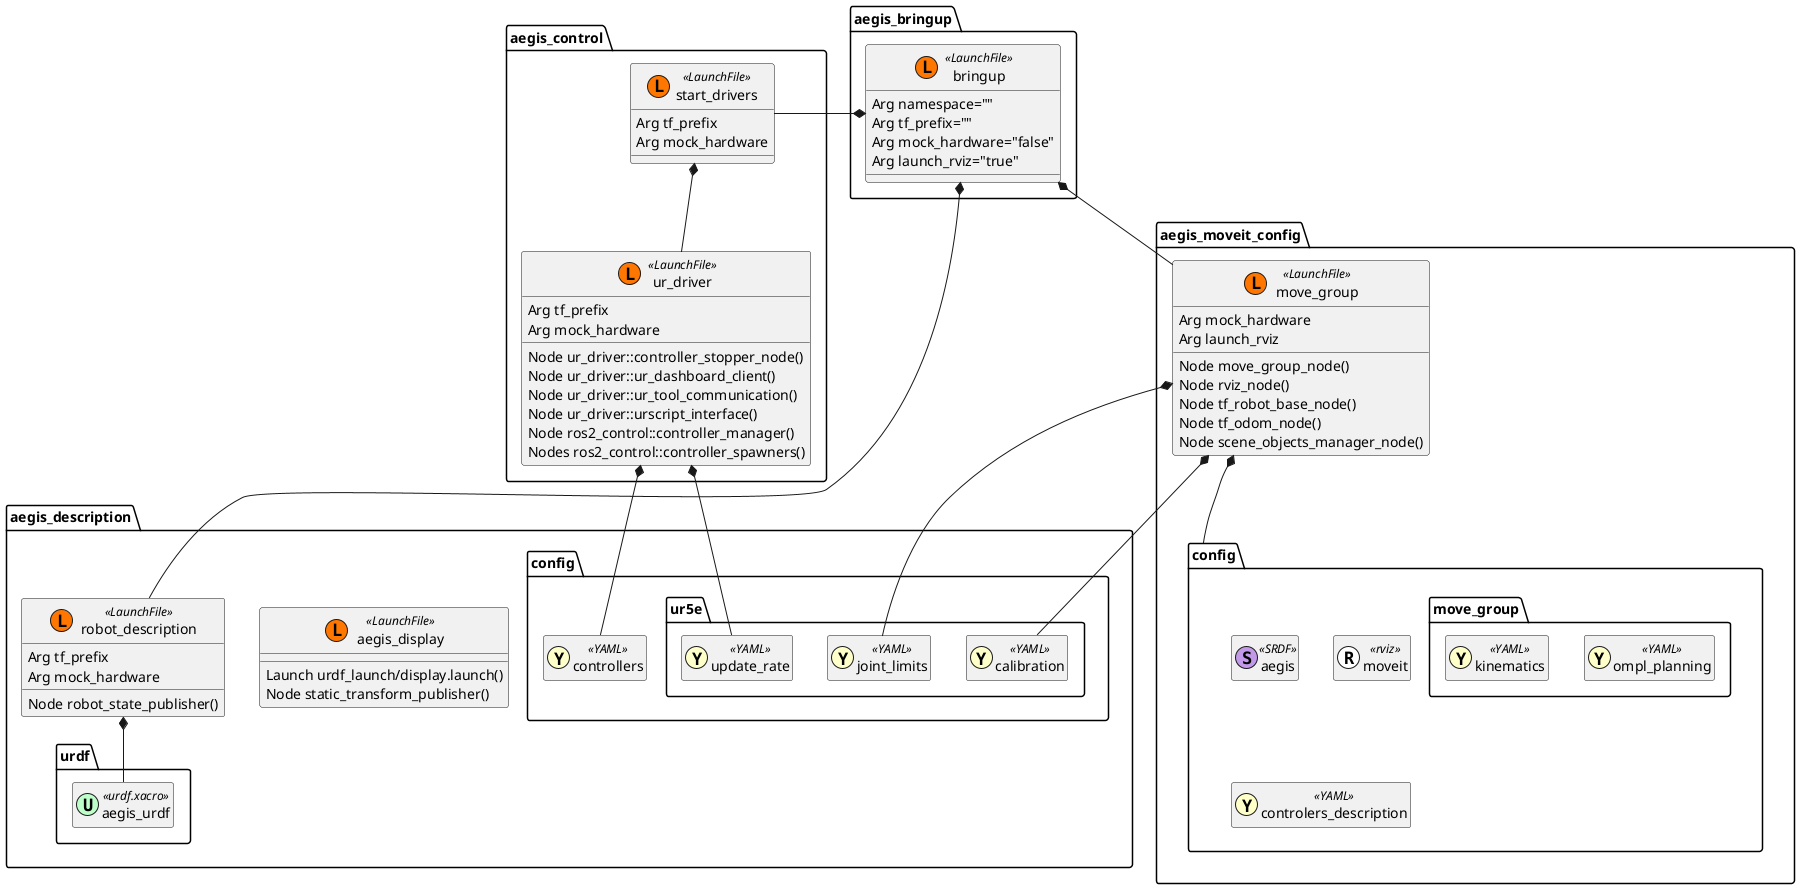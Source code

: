 @startuml Launch Files

package aegis_bringup {
    class bringup << (L,#FF7700) LaunchFile >> {
        Arg namespace=""
        Arg tf_prefix=""
        Arg mock_hardware="false"
        Arg launch_rviz="true"
    }
}

package aegis_control {
    class start_drivers << (L,#FF7700) LaunchFile >> {
        Arg tf_prefix
        Arg mock_hardware
    }
    class ur_driver << (L,#FF7700) LaunchFile >> {
        Arg tf_prefix
        Arg mock_hardware
        Node ur_driver::controller_stopper_node()
        Node ur_driver::ur_dashboard_client()
        Node ur_driver::ur_tool_communication()
        Node ur_driver::urscript_interface()
        Node ros2_control::controller_manager()
        Nodes ros2_control::controller_spawners()
    }

}

package aegis_description {
    class aegis_display << (L,#FF7700) LaunchFile >> {
        Launch urdf_launch/display.launch()
        Node static_transform_publisher()
    }

    class robot_description << (L,#FF7700) LaunchFile >> {
        Arg tf_prefix
        Arg mock_hardware
        Node robot_state_publisher()
    }

    package config {
        class controllers << (Y,#ffffc9) YAML >> {}
        package ur5e {
            class calibration << (Y,#ffffc9) YAML >> {}
            class joint_limits << (Y,#ffffc9) YAML >> {}
            class update_rate << (Y,#ffffc9) YAML >> {}
        }
    }

    package urdf {
        class aegis_urdf << (U,#bcffc8) urdf.xacro >> {}
    }
}

package aegis_moveit_config {
    class move_group << (L,#FF7700) LaunchFile >> {
        Arg mock_hardware
        Arg launch_rviz
        Node move_group_node()
        Node rviz_node()
        Node tf_robot_base_node()
        Node tf_odom_node()
        Node scene_objects_manager_node()
    }
    package config {
        class aegis << (S,#c298e9) SRDF >> {}
        package move_group {
            class ompl_planning << (Y,#ffffc9) YAML >> {}
            class kinematics << (Y,#ffffc9) YAML >> {}
        }
        class moveit << (R,#ffffff) rviz >> {}
        class controlers_description << (Y,#ffffc9) YAML >> {}
    }
}


aegis_bringup.bringup *-left- aegis_control.start_drivers
aegis_bringup.bringup *-- aegis_moveit_config.move_group
aegis_bringup.bringup *-- aegis_description.robot_description
aegis_description.robot_description *-- aegis_description.urdf.aegis_urdf

aegis_control.start_drivers *-- aegis_control.ur_driver
aegis_control.ur_driver *-- aegis_description.config.ur5e.update_rate
aegis_control.ur_driver *-- aegis_description.config.controllers

aegis_moveit_config.move_group *-- aegis_moveit_config.config
aegis_moveit_config.move_group *-- aegis_description.config.ur5e.joint_limits
aegis_moveit_config.move_group *-- aegis_description.config.ur5e.calibration

skinparam classAttributeIconSize 0
hide << YAML >> members
hide << urdf.xacro >> members
hide << SRDF >> members
hide << rviz >> members
@enduml
